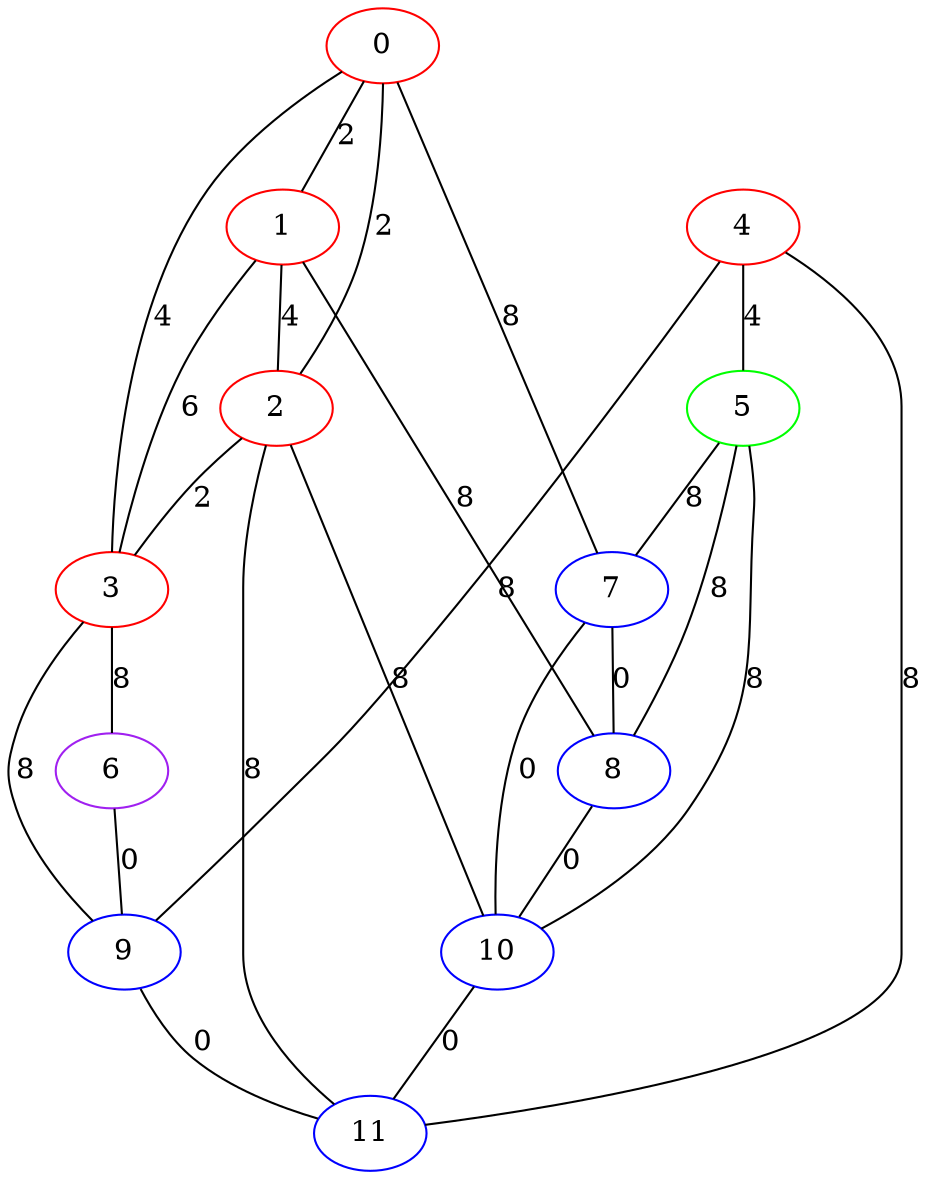 graph "" {
0 [color=red, weight=1];
1 [color=red, weight=1];
2 [color=red, weight=1];
3 [color=red, weight=1];
4 [color=red, weight=1];
5 [color=green, weight=2];
6 [color=purple, weight=4];
7 [color=blue, weight=3];
8 [color=blue, weight=3];
9 [color=blue, weight=3];
10 [color=blue, weight=3];
11 [color=blue, weight=3];
0 -- 1  [key=0, label=2];
0 -- 2  [key=0, label=2];
0 -- 3  [key=0, label=4];
0 -- 7  [key=0, label=8];
1 -- 8  [key=0, label=8];
1 -- 2  [key=0, label=4];
1 -- 3  [key=0, label=6];
2 -- 10  [key=0, label=8];
2 -- 3  [key=0, label=2];
2 -- 11  [key=0, label=8];
3 -- 6  [key=0, label=8];
3 -- 9  [key=0, label=8];
4 -- 9  [key=0, label=8];
4 -- 11  [key=0, label=8];
4 -- 5  [key=0, label=4];
5 -- 8  [key=0, label=8];
5 -- 10  [key=0, label=8];
5 -- 7  [key=0, label=8];
6 -- 9  [key=0, label=0];
7 -- 8  [key=0, label=0];
7 -- 10  [key=0, label=0];
8 -- 10  [key=0, label=0];
9 -- 11  [key=0, label=0];
10 -- 11  [key=0, label=0];
}
